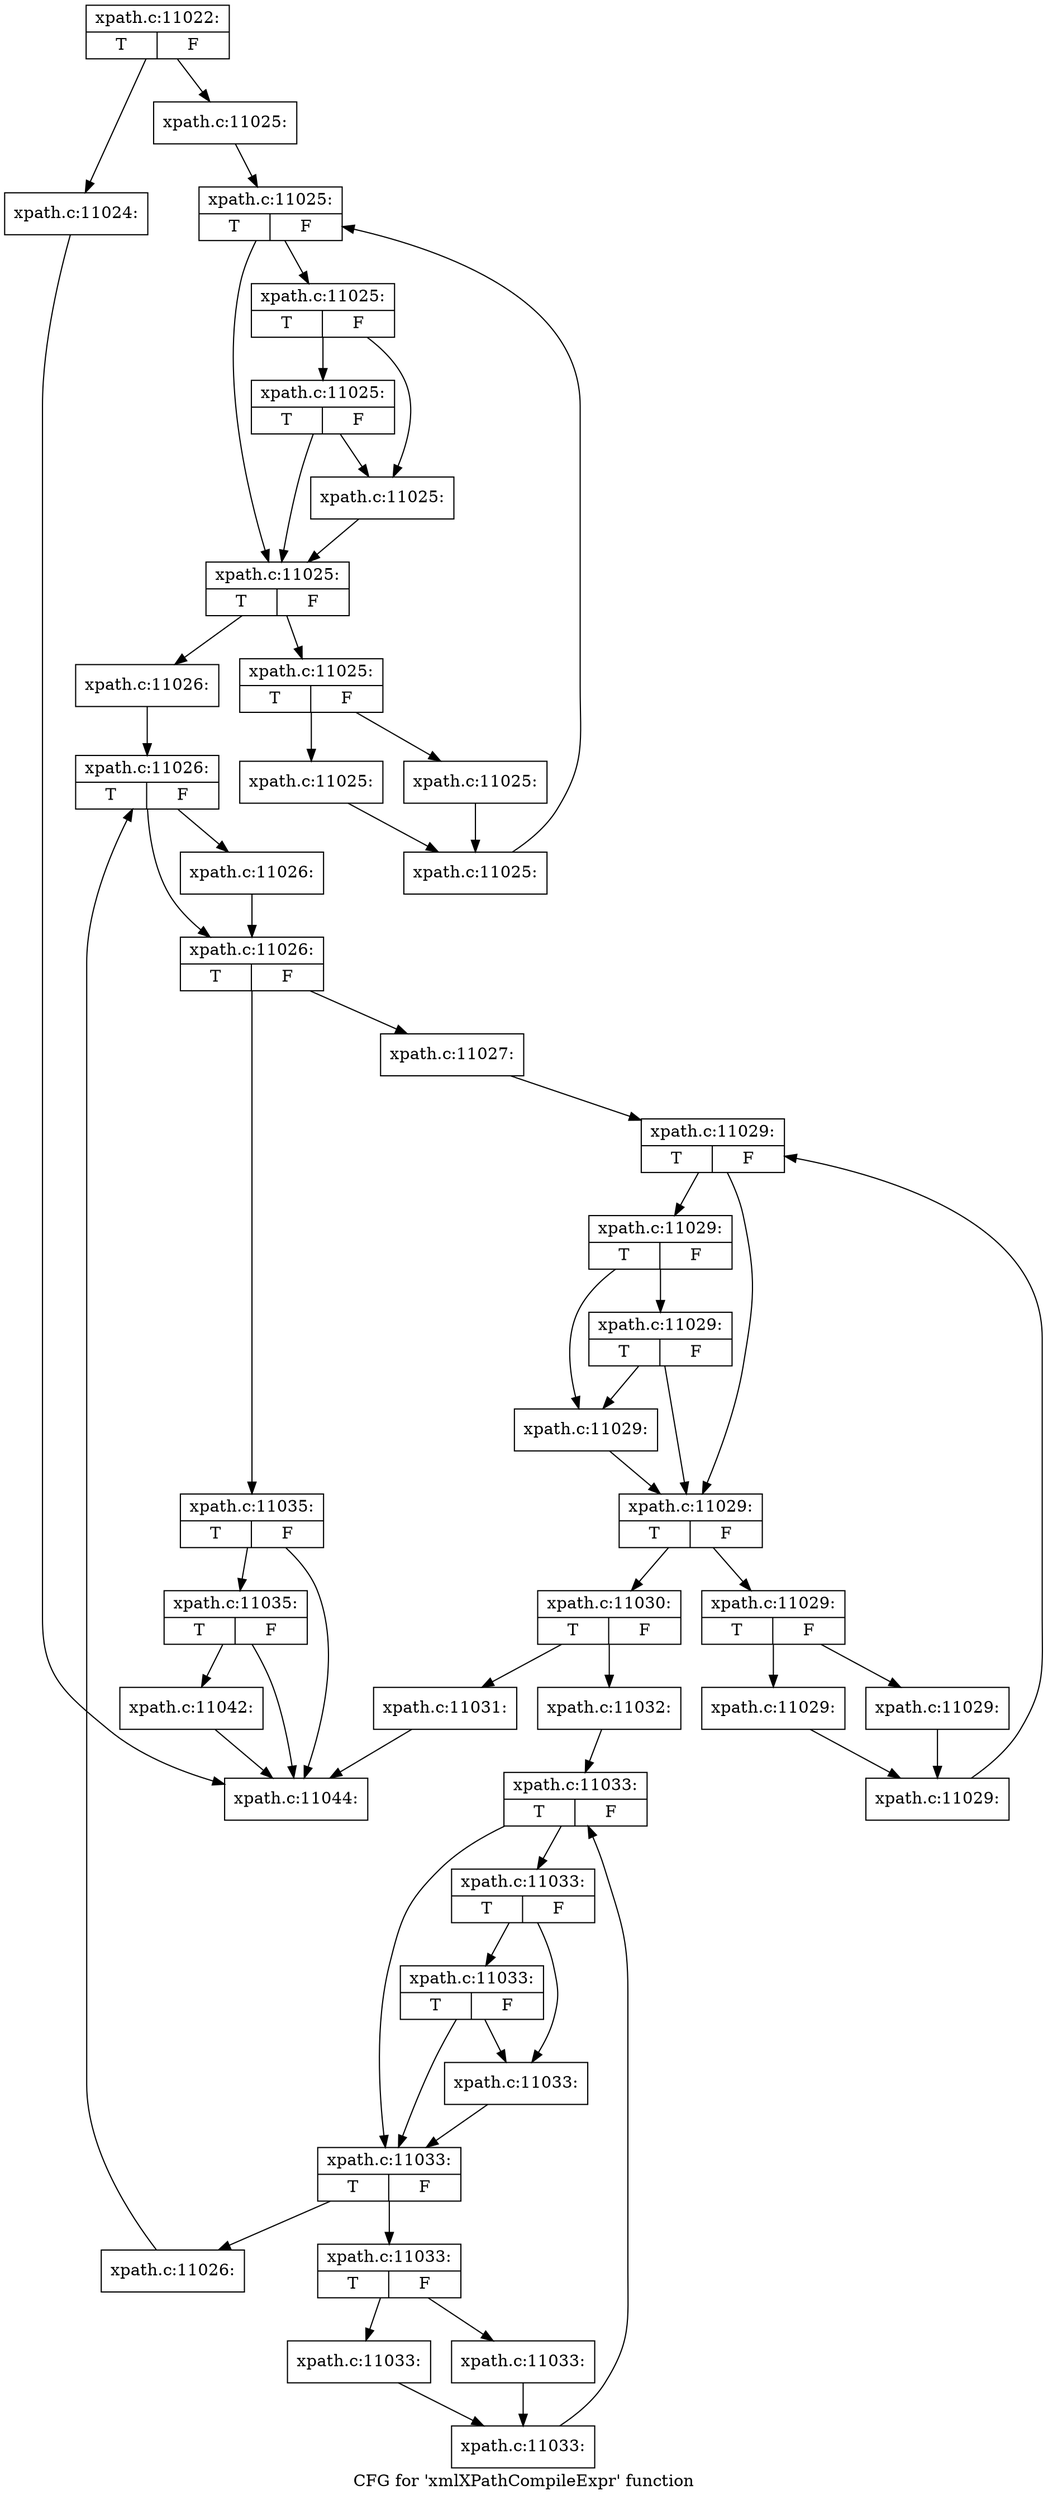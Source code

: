 digraph "CFG for 'xmlXPathCompileExpr' function" {
	label="CFG for 'xmlXPathCompileExpr' function";

	Node0x4e8ef40 [shape=record,label="{xpath.c:11022:|{<s0>T|<s1>F}}"];
	Node0x4e8ef40 -> Node0x4e8fda0;
	Node0x4e8ef40 -> Node0x4e823e0;
	Node0x4e8fda0 [shape=record,label="{xpath.c:11024:}"];
	Node0x4e8fda0 -> Node0x4e97890;
	Node0x4e823e0 [shape=record,label="{xpath.c:11025:}"];
	Node0x4e823e0 -> Node0x4e900d0;
	Node0x4e900d0 [shape=record,label="{xpath.c:11025:|{<s0>T|<s1>F}}"];
	Node0x4e900d0 -> Node0x4e905a0;
	Node0x4e900d0 -> Node0x4e90640;
	Node0x4e90640 [shape=record,label="{xpath.c:11025:|{<s0>T|<s1>F}}"];
	Node0x4e90640 -> Node0x4e909a0;
	Node0x4e90640 -> Node0x4e905f0;
	Node0x4e909a0 [shape=record,label="{xpath.c:11025:|{<s0>T|<s1>F}}"];
	Node0x4e909a0 -> Node0x4e905a0;
	Node0x4e909a0 -> Node0x4e905f0;
	Node0x4e905f0 [shape=record,label="{xpath.c:11025:}"];
	Node0x4e905f0 -> Node0x4e905a0;
	Node0x4e905a0 [shape=record,label="{xpath.c:11025:|{<s0>T|<s1>F}}"];
	Node0x4e905a0 -> Node0x4e90fd0;
	Node0x4e905a0 -> Node0x4e90550;
	Node0x4e90fd0 [shape=record,label="{xpath.c:11025:|{<s0>T|<s1>F}}"];
	Node0x4e90fd0 -> Node0x4e91480;
	Node0x4e90fd0 -> Node0x4e914d0;
	Node0x4e91480 [shape=record,label="{xpath.c:11025:}"];
	Node0x4e91480 -> Node0x4e91520;
	Node0x4e914d0 [shape=record,label="{xpath.c:11025:}"];
	Node0x4e914d0 -> Node0x4e91520;
	Node0x4e91520 [shape=record,label="{xpath.c:11025:}"];
	Node0x4e91520 -> Node0x4e900d0;
	Node0x4e90550 [shape=record,label="{xpath.c:11026:}"];
	Node0x4e90550 -> Node0x4e91de0;
	Node0x4e91de0 [shape=record,label="{xpath.c:11026:|{<s0>T|<s1>F}}"];
	Node0x4e91de0 -> Node0x4e92030;
	Node0x4e91de0 -> Node0x4e91fe0;
	Node0x4e92030 [shape=record,label="{xpath.c:11026:}"];
	Node0x4e92030 -> Node0x4e91fe0;
	Node0x4e91fe0 [shape=record,label="{xpath.c:11026:|{<s0>T|<s1>F}}"];
	Node0x4e91fe0 -> Node0x4e92750;
	Node0x4e91fe0 -> Node0x4e91f90;
	Node0x4e92750 [shape=record,label="{xpath.c:11027:}"];
	Node0x4e92750 -> Node0x4e93080;
	Node0x4e93080 [shape=record,label="{xpath.c:11029:|{<s0>T|<s1>F}}"];
	Node0x4e93080 -> Node0x4e93280;
	Node0x4e93080 -> Node0x4e93320;
	Node0x4e93320 [shape=record,label="{xpath.c:11029:|{<s0>T|<s1>F}}"];
	Node0x4e93320 -> Node0x4e93680;
	Node0x4e93320 -> Node0x4e932d0;
	Node0x4e93680 [shape=record,label="{xpath.c:11029:|{<s0>T|<s1>F}}"];
	Node0x4e93680 -> Node0x4e93280;
	Node0x4e93680 -> Node0x4e932d0;
	Node0x4e932d0 [shape=record,label="{xpath.c:11029:}"];
	Node0x4e932d0 -> Node0x4e93280;
	Node0x4e93280 [shape=record,label="{xpath.c:11029:|{<s0>T|<s1>F}}"];
	Node0x4e93280 -> Node0x4e93cb0;
	Node0x4e93280 -> Node0x4e93230;
	Node0x4e93cb0 [shape=record,label="{xpath.c:11029:|{<s0>T|<s1>F}}"];
	Node0x4e93cb0 -> Node0x4e94160;
	Node0x4e93cb0 -> Node0x4e941b0;
	Node0x4e94160 [shape=record,label="{xpath.c:11029:}"];
	Node0x4e94160 -> Node0x4e94200;
	Node0x4e941b0 [shape=record,label="{xpath.c:11029:}"];
	Node0x4e941b0 -> Node0x4e94200;
	Node0x4e94200 [shape=record,label="{xpath.c:11029:}"];
	Node0x4e94200 -> Node0x4e93080;
	Node0x4e93230 [shape=record,label="{xpath.c:11030:|{<s0>T|<s1>F}}"];
	Node0x4e93230 -> Node0x4e94c40;
	Node0x4e93230 -> Node0x4e94c90;
	Node0x4e94c40 [shape=record,label="{xpath.c:11031:}"];
	Node0x4e94c40 -> Node0x4e97890;
	Node0x4e94c90 [shape=record,label="{xpath.c:11032:}"];
	Node0x4e94c90 -> Node0x4e959d0;
	Node0x4e959d0 [shape=record,label="{xpath.c:11033:|{<s0>T|<s1>F}}"];
	Node0x4e959d0 -> Node0x4e95fa0;
	Node0x4e959d0 -> Node0x4e96040;
	Node0x4e96040 [shape=record,label="{xpath.c:11033:|{<s0>T|<s1>F}}"];
	Node0x4e96040 -> Node0x4e963a0;
	Node0x4e96040 -> Node0x4e95ff0;
	Node0x4e963a0 [shape=record,label="{xpath.c:11033:|{<s0>T|<s1>F}}"];
	Node0x4e963a0 -> Node0x4e95fa0;
	Node0x4e963a0 -> Node0x4e95ff0;
	Node0x4e95ff0 [shape=record,label="{xpath.c:11033:}"];
	Node0x4e95ff0 -> Node0x4e95fa0;
	Node0x4e95fa0 [shape=record,label="{xpath.c:11033:|{<s0>T|<s1>F}}"];
	Node0x4e95fa0 -> Node0x4e969d0;
	Node0x4e95fa0 -> Node0x4e95d60;
	Node0x4e969d0 [shape=record,label="{xpath.c:11033:|{<s0>T|<s1>F}}"];
	Node0x4e969d0 -> Node0x4e96e80;
	Node0x4e969d0 -> Node0x4e96ed0;
	Node0x4e96e80 [shape=record,label="{xpath.c:11033:}"];
	Node0x4e96e80 -> Node0x4e96f20;
	Node0x4e96ed0 [shape=record,label="{xpath.c:11033:}"];
	Node0x4e96ed0 -> Node0x4e96f20;
	Node0x4e96f20 [shape=record,label="{xpath.c:11033:}"];
	Node0x4e96f20 -> Node0x4e959d0;
	Node0x4e95d60 [shape=record,label="{xpath.c:11026:}"];
	Node0x4e95d60 -> Node0x4e91de0;
	Node0x4e91f90 [shape=record,label="{xpath.c:11035:|{<s0>T|<s1>F}}"];
	Node0x4e91f90 -> Node0x4e978e0;
	Node0x4e91f90 -> Node0x4e97890;
	Node0x4e978e0 [shape=record,label="{xpath.c:11035:|{<s0>T|<s1>F}}"];
	Node0x4e978e0 -> Node0x4e97840;
	Node0x4e978e0 -> Node0x4e97890;
	Node0x4e97840 [shape=record,label="{xpath.c:11042:}"];
	Node0x4e97840 -> Node0x4e97890;
	Node0x4e97890 [shape=record,label="{xpath.c:11044:}"];
}
